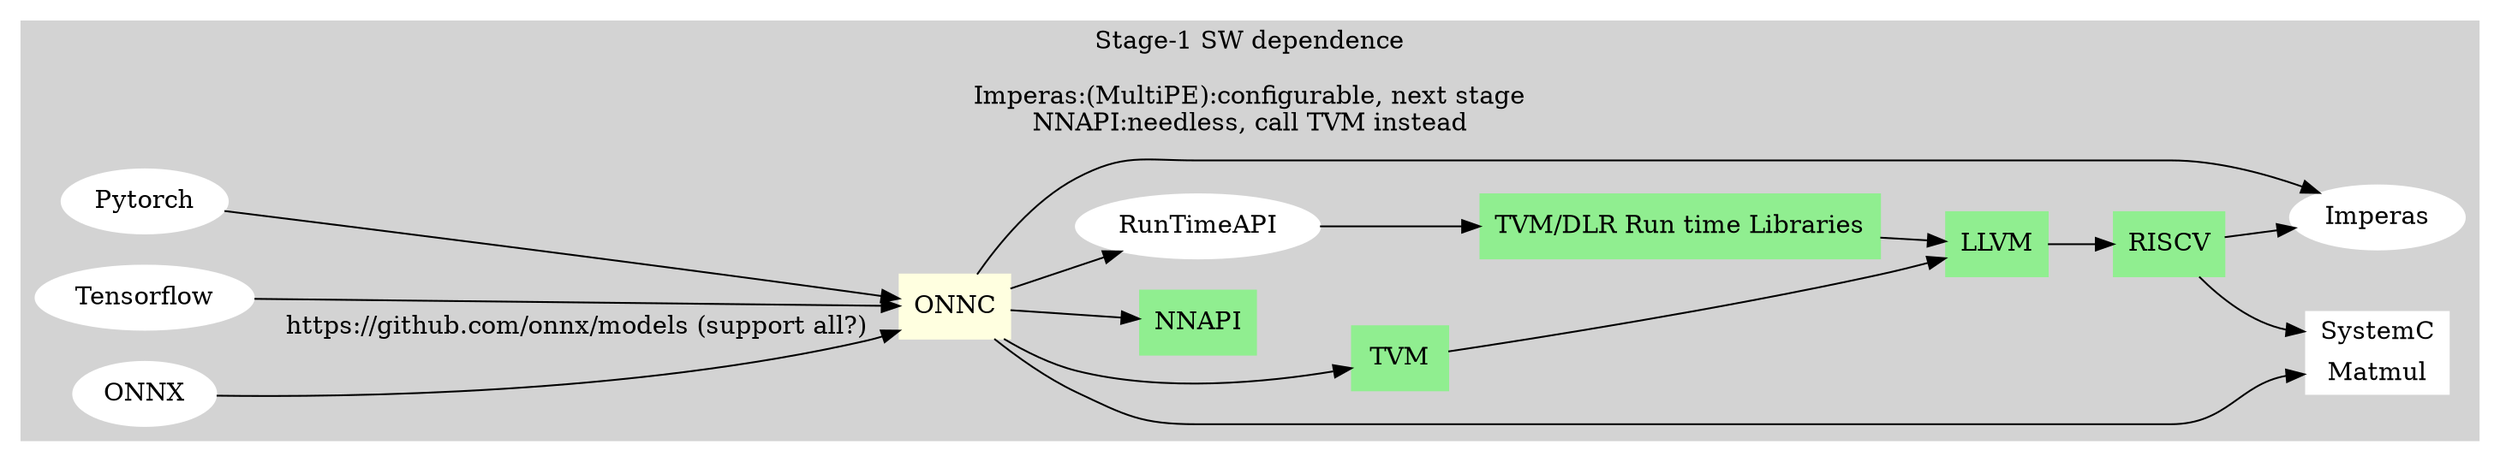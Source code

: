 // dot -Tpng sw.gv -o sw.png
digraph G {
  rankdir=LR;

  subgraph cluster_1 {
    style=filled;
    color=lightgrey;
    label = "Stage-1 SW dependence\n\nImperas:(MultiPE):configurable, next stage\nNNAPI:needless, call TVM instead";

    node [shape=record,style=filled,color=white]; 
      SystemC [
        label = "<f0> SystemC | <f1> Matmul"
        shape = "record"
      ];
    node [shape=box,style=filled,color=lightgreen]; 
      TVMRT [label="TVM/DLR Run time Libraries"]; RISCV;LLVM;TVM; 
    node [shape=box,style=filled,color=lightyellow]; 
      ONNC; NNAPI [shape=box,color=lightgreen]

    node [shape="",style=filled,color=white]; 

    Pytorch -> ONNC;
    Tensorflow -> ONNC;
    ONNX -> ONNC [label="https://github.com/onnx/models (support all?)"];
    ONNC -> TVM;
    ONNC -> NNAPI;
    ONNC -> RunTimeAPI;
    ONNC -> SystemC:f1;
    ONNC -> Imperas;
    RunTimeAPI -> TVMRT;
    TVM -> LLVM;
    TVMRT -> LLVM;
    LLVM -> RISCV;
    RISCV -> SystemC:f0;
    RISCV -> Imperas;
  }
}

